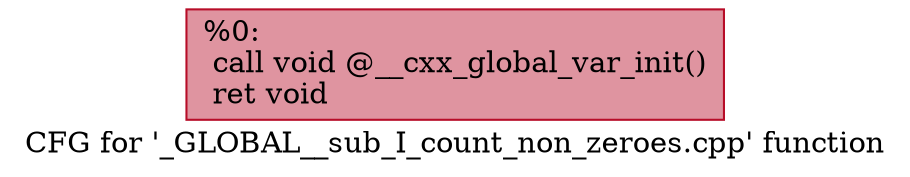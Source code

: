 digraph "CFG for '_GLOBAL__sub_I_count_non_zeroes.cpp' function" {
	label="CFG for '_GLOBAL__sub_I_count_non_zeroes.cpp' function";

	Node0x15792bc0d50 [shape=record,color="#b70d28ff", style=filled, fillcolor="#b70d2870",label="{%0:\l  call void @__cxx_global_var_init()\l  ret void\l}"];
}
